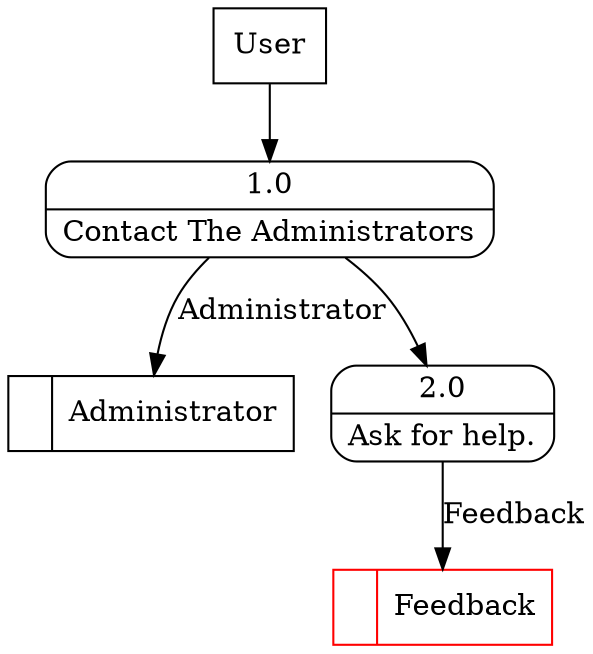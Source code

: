 digraph dfd2{ 
node[shape=record]
200 [label="<f0>  |<f1> Administrator " ];
201 [label="User" shape=box];
202 [label="{<f0> 1.0|<f1> Contact The Administrators }" shape=Mrecord];
2 [label="{<f0> 2.0|<f1> Ask for help. }" shape=Mrecord];
202 -> 2
1001 [label="<f0>  |<f1> Feedback " color=red];
2 -> 1001 [label="Feedback"]
201 -> 202
202 -> 200 [label="Administrator"]
}